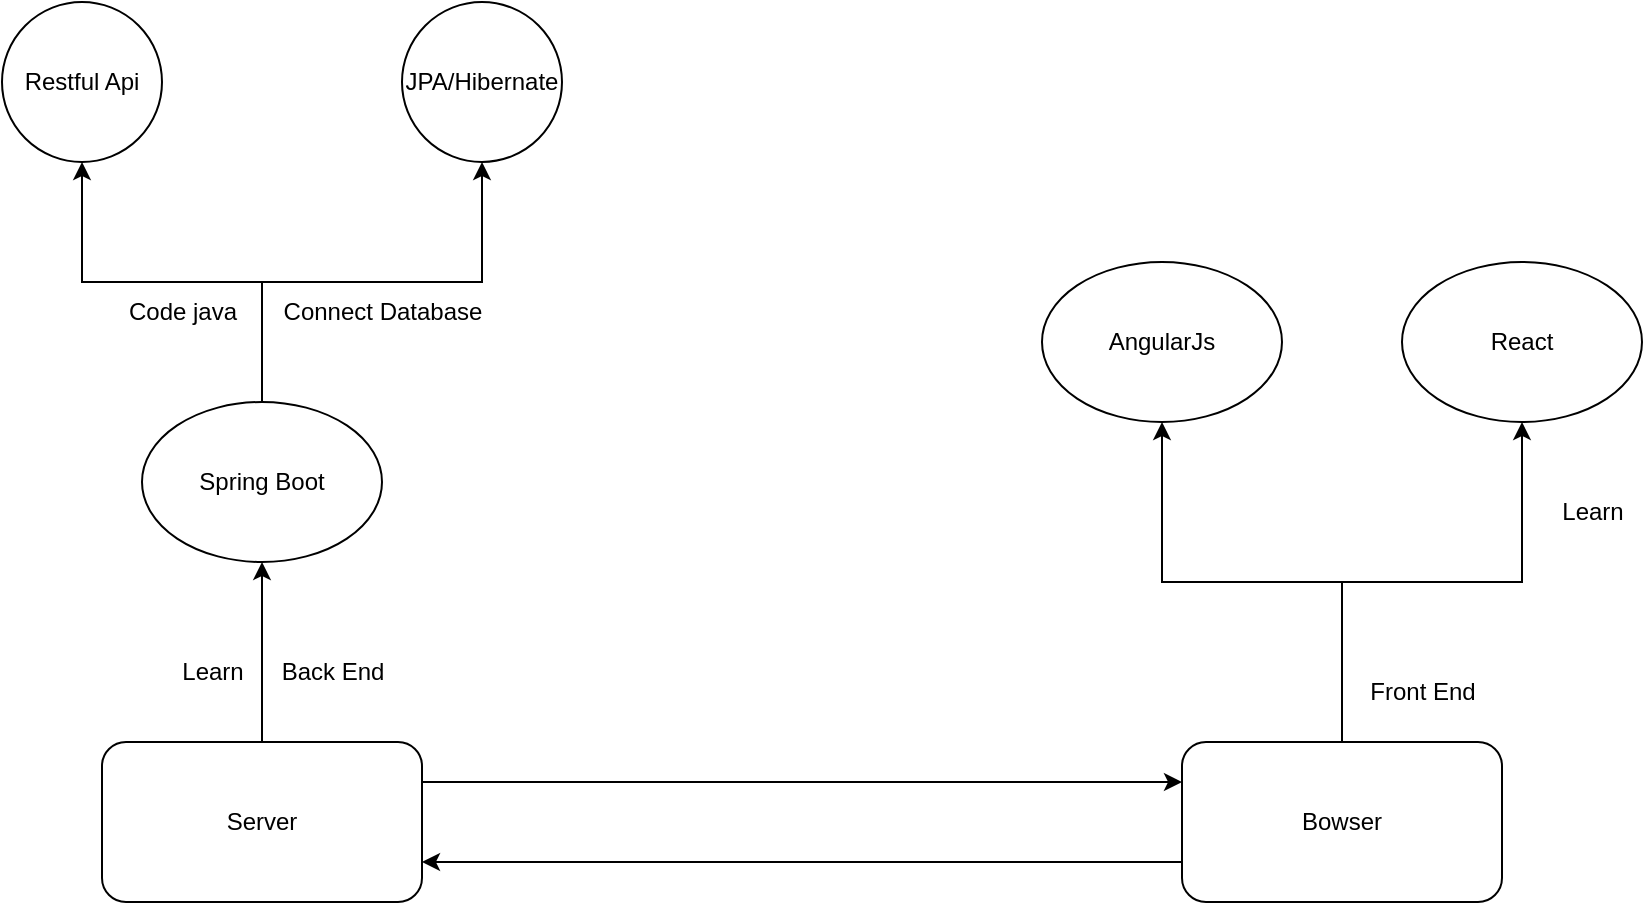 <mxfile version="20.7.4" type="github">
  <diagram id="wh1W36pk23jFmzXjL_Ck" name="Page-1">
    <mxGraphModel dx="1174" dy="1912" grid="1" gridSize="10" guides="1" tooltips="1" connect="1" arrows="1" fold="1" page="1" pageScale="1" pageWidth="827" pageHeight="1169" math="0" shadow="0">
      <root>
        <mxCell id="0" />
        <mxCell id="1" parent="0" />
        <mxCell id="EDyrPu7dQQNRPbhDMoSb-8" style="edgeStyle=orthogonalEdgeStyle;rounded=0;orthogonalLoop=1;jettySize=auto;html=1;entryX=0.5;entryY=1;entryDx=0;entryDy=0;" edge="1" parent="1" source="EDyrPu7dQQNRPbhDMoSb-4" target="EDyrPu7dQQNRPbhDMoSb-7">
          <mxGeometry relative="1" as="geometry" />
        </mxCell>
        <mxCell id="EDyrPu7dQQNRPbhDMoSb-15" style="edgeStyle=orthogonalEdgeStyle;rounded=0;orthogonalLoop=1;jettySize=auto;html=1;entryX=0;entryY=0.25;entryDx=0;entryDy=0;exitX=1;exitY=0.25;exitDx=0;exitDy=0;" edge="1" parent="1" source="EDyrPu7dQQNRPbhDMoSb-4" target="EDyrPu7dQQNRPbhDMoSb-6">
          <mxGeometry relative="1" as="geometry" />
        </mxCell>
        <mxCell id="EDyrPu7dQQNRPbhDMoSb-4" value="Server" style="rounded=1;whiteSpace=wrap;html=1;" vertex="1" parent="1">
          <mxGeometry x="70" y="350" width="160" height="80" as="geometry" />
        </mxCell>
        <mxCell id="EDyrPu7dQQNRPbhDMoSb-16" style="edgeStyle=orthogonalEdgeStyle;rounded=0;orthogonalLoop=1;jettySize=auto;html=1;exitX=0;exitY=0.75;exitDx=0;exitDy=0;entryX=1;entryY=0.75;entryDx=0;entryDy=0;" edge="1" parent="1" source="EDyrPu7dQQNRPbhDMoSb-6" target="EDyrPu7dQQNRPbhDMoSb-4">
          <mxGeometry relative="1" as="geometry" />
        </mxCell>
        <mxCell id="EDyrPu7dQQNRPbhDMoSb-21" style="edgeStyle=orthogonalEdgeStyle;rounded=0;orthogonalLoop=1;jettySize=auto;html=1;entryX=0.5;entryY=1;entryDx=0;entryDy=0;" edge="1" parent="1" source="EDyrPu7dQQNRPbhDMoSb-6" target="EDyrPu7dQQNRPbhDMoSb-19">
          <mxGeometry relative="1" as="geometry" />
        </mxCell>
        <mxCell id="EDyrPu7dQQNRPbhDMoSb-22" style="edgeStyle=orthogonalEdgeStyle;rounded=0;orthogonalLoop=1;jettySize=auto;html=1;entryX=0.5;entryY=1;entryDx=0;entryDy=0;" edge="1" parent="1" source="EDyrPu7dQQNRPbhDMoSb-6" target="EDyrPu7dQQNRPbhDMoSb-20">
          <mxGeometry relative="1" as="geometry" />
        </mxCell>
        <mxCell id="EDyrPu7dQQNRPbhDMoSb-6" value="Bowser" style="rounded=1;whiteSpace=wrap;html=1;" vertex="1" parent="1">
          <mxGeometry x="610" y="350" width="160" height="80" as="geometry" />
        </mxCell>
        <mxCell id="EDyrPu7dQQNRPbhDMoSb-10" style="edgeStyle=orthogonalEdgeStyle;rounded=0;orthogonalLoop=1;jettySize=auto;html=1;" edge="1" parent="1" source="EDyrPu7dQQNRPbhDMoSb-7" target="EDyrPu7dQQNRPbhDMoSb-9">
          <mxGeometry relative="1" as="geometry" />
        </mxCell>
        <mxCell id="EDyrPu7dQQNRPbhDMoSb-13" style="edgeStyle=orthogonalEdgeStyle;rounded=0;orthogonalLoop=1;jettySize=auto;html=1;entryX=0.5;entryY=1;entryDx=0;entryDy=0;" edge="1" parent="1" source="EDyrPu7dQQNRPbhDMoSb-7" target="EDyrPu7dQQNRPbhDMoSb-12">
          <mxGeometry relative="1" as="geometry">
            <Array as="points">
              <mxPoint x="150" y="120" />
              <mxPoint x="260" y="120" />
            </Array>
          </mxGeometry>
        </mxCell>
        <mxCell id="EDyrPu7dQQNRPbhDMoSb-7" value="Spring Boot" style="ellipse;whiteSpace=wrap;html=1;" vertex="1" parent="1">
          <mxGeometry x="90" y="180" width="120" height="80" as="geometry" />
        </mxCell>
        <mxCell id="EDyrPu7dQQNRPbhDMoSb-9" value="Restful Api" style="ellipse;whiteSpace=wrap;html=1;aspect=fixed;" vertex="1" parent="1">
          <mxGeometry x="20" y="-20" width="80" height="80" as="geometry" />
        </mxCell>
        <mxCell id="EDyrPu7dQQNRPbhDMoSb-11" value="Code java" style="text;html=1;align=center;verticalAlign=middle;resizable=0;points=[];autosize=1;strokeColor=none;fillColor=none;" vertex="1" parent="1">
          <mxGeometry x="70" y="120" width="80" height="30" as="geometry" />
        </mxCell>
        <mxCell id="EDyrPu7dQQNRPbhDMoSb-12" value="JPA/Hibernate" style="ellipse;whiteSpace=wrap;html=1;aspect=fixed;" vertex="1" parent="1">
          <mxGeometry x="220" y="-20" width="80" height="80" as="geometry" />
        </mxCell>
        <mxCell id="EDyrPu7dQQNRPbhDMoSb-14" value="Connect Database" style="text;html=1;align=center;verticalAlign=middle;resizable=0;points=[];autosize=1;strokeColor=none;fillColor=none;" vertex="1" parent="1">
          <mxGeometry x="150" y="120" width="120" height="30" as="geometry" />
        </mxCell>
        <mxCell id="EDyrPu7dQQNRPbhDMoSb-19" value="AngularJs" style="ellipse;whiteSpace=wrap;html=1;" vertex="1" parent="1">
          <mxGeometry x="540" y="110" width="120" height="80" as="geometry" />
        </mxCell>
        <mxCell id="EDyrPu7dQQNRPbhDMoSb-20" value="React" style="ellipse;whiteSpace=wrap;html=1;" vertex="1" parent="1">
          <mxGeometry x="720" y="110" width="120" height="80" as="geometry" />
        </mxCell>
        <mxCell id="EDyrPu7dQQNRPbhDMoSb-24" value="Back End" style="text;html=1;align=center;verticalAlign=middle;resizable=0;points=[];autosize=1;strokeColor=none;fillColor=none;" vertex="1" parent="1">
          <mxGeometry x="150" y="300" width="70" height="30" as="geometry" />
        </mxCell>
        <mxCell id="EDyrPu7dQQNRPbhDMoSb-25" value="Front End" style="text;html=1;align=center;verticalAlign=middle;resizable=0;points=[];autosize=1;strokeColor=none;fillColor=none;" vertex="1" parent="1">
          <mxGeometry x="690" y="310" width="80" height="30" as="geometry" />
        </mxCell>
        <mxCell id="EDyrPu7dQQNRPbhDMoSb-27" value="Learn" style="text;html=1;align=center;verticalAlign=middle;resizable=0;points=[];autosize=1;strokeColor=none;fillColor=none;" vertex="1" parent="1">
          <mxGeometry x="790" y="220" width="50" height="30" as="geometry" />
        </mxCell>
        <mxCell id="EDyrPu7dQQNRPbhDMoSb-28" value="Learn" style="text;html=1;align=center;verticalAlign=middle;resizable=0;points=[];autosize=1;strokeColor=none;fillColor=none;" vertex="1" parent="1">
          <mxGeometry x="100" y="300" width="50" height="30" as="geometry" />
        </mxCell>
      </root>
    </mxGraphModel>
  </diagram>
</mxfile>
